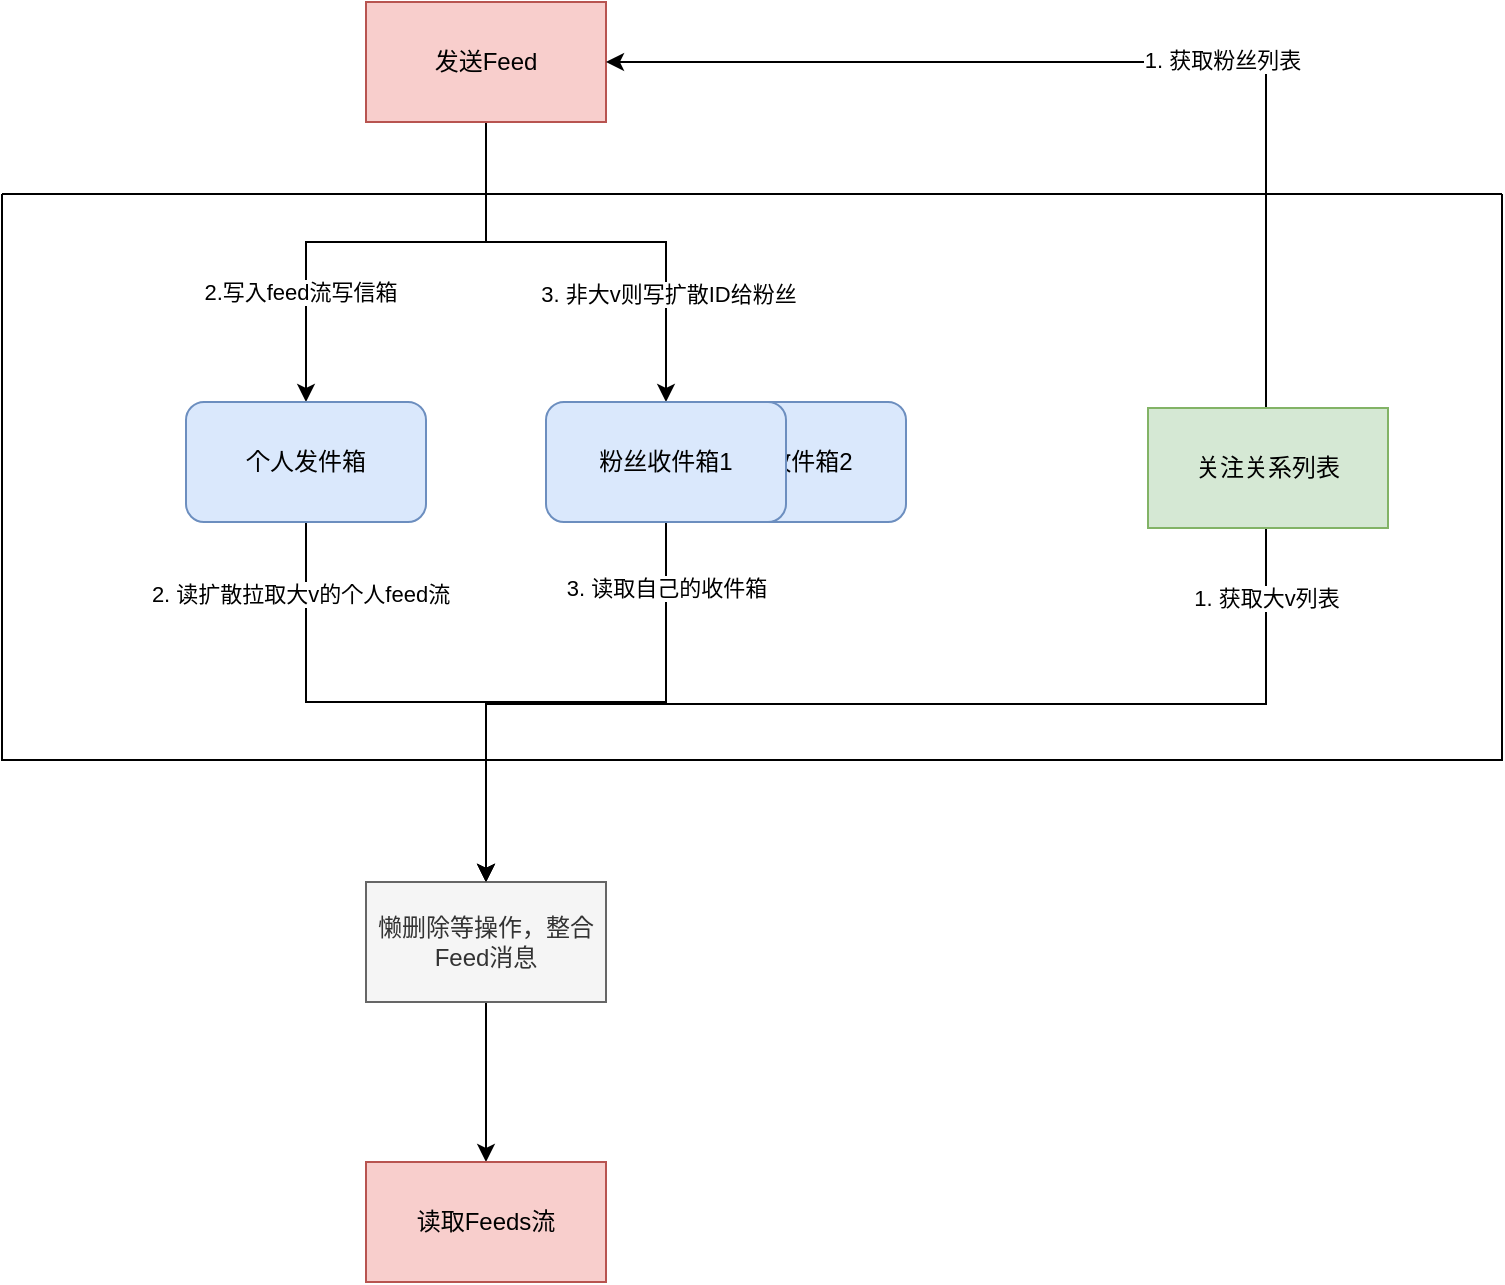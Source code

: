 <mxfile version="20.5.3" type="github">
  <diagram id="HrhVgEGG2dGDSIceCRAo" name="第 1 页">
    <mxGraphModel dx="1221" dy="642" grid="0" gridSize="10" guides="1" tooltips="1" connect="1" arrows="1" fold="1" page="1" pageScale="1" pageWidth="827" pageHeight="1169" math="0" shadow="0">
      <root>
        <mxCell id="0" />
        <mxCell id="1" parent="0" />
        <mxCell id="aGAowlKw3BV24nOgOgXg-7" value="粉丝收件箱2" style="rounded=1;whiteSpace=wrap;html=1;fillColor=#dae8fc;strokeColor=#6c8ebf;" vertex="1" parent="1">
          <mxGeometry x="391" y="438" width="120" height="60" as="geometry" />
        </mxCell>
        <mxCell id="aGAowlKw3BV24nOgOgXg-4" style="edgeStyle=orthogonalEdgeStyle;rounded=0;orthogonalLoop=1;jettySize=auto;html=1;entryX=0.5;entryY=0;entryDx=0;entryDy=0;" edge="1" parent="1" source="aGAowlKw3BV24nOgOgXg-1" target="aGAowlKw3BV24nOgOgXg-3">
          <mxGeometry relative="1" as="geometry">
            <Array as="points">
              <mxPoint x="301" y="358" />
              <mxPoint x="211" y="358" />
            </Array>
          </mxGeometry>
        </mxCell>
        <mxCell id="aGAowlKw3BV24nOgOgXg-13" value="2.写入feed流写信箱" style="edgeLabel;html=1;align=center;verticalAlign=middle;resizable=0;points=[];" vertex="1" connectable="0" parent="aGAowlKw3BV24nOgOgXg-4">
          <mxGeometry x="0.52" y="-3" relative="1" as="geometry">
            <mxPoint as="offset" />
          </mxGeometry>
        </mxCell>
        <mxCell id="aGAowlKw3BV24nOgOgXg-8" style="edgeStyle=orthogonalEdgeStyle;rounded=0;orthogonalLoop=1;jettySize=auto;html=1;entryX=0.5;entryY=0;entryDx=0;entryDy=0;" edge="1" parent="1" source="aGAowlKw3BV24nOgOgXg-1" target="aGAowlKw3BV24nOgOgXg-6">
          <mxGeometry relative="1" as="geometry">
            <Array as="points">
              <mxPoint x="301" y="358" />
              <mxPoint x="391" y="358" />
            </Array>
          </mxGeometry>
        </mxCell>
        <mxCell id="aGAowlKw3BV24nOgOgXg-15" value="3. 非大v则写扩散ID给粉丝" style="edgeLabel;html=1;align=center;verticalAlign=middle;resizable=0;points=[];" vertex="1" connectable="0" parent="aGAowlKw3BV24nOgOgXg-8">
          <mxGeometry x="0.529" y="1" relative="1" as="geometry">
            <mxPoint as="offset" />
          </mxGeometry>
        </mxCell>
        <mxCell id="aGAowlKw3BV24nOgOgXg-1" value="发送Feed" style="rounded=0;whiteSpace=wrap;html=1;fillColor=#f8cecc;strokeColor=#b85450;" vertex="1" parent="1">
          <mxGeometry x="241" y="238" width="120" height="60" as="geometry" />
        </mxCell>
        <mxCell id="aGAowlKw3BV24nOgOgXg-10" style="edgeStyle=orthogonalEdgeStyle;rounded=0;orthogonalLoop=1;jettySize=auto;html=1;entryX=0.5;entryY=0;entryDx=0;entryDy=0;" edge="1" parent="1" source="aGAowlKw3BV24nOgOgXg-3" target="aGAowlKw3BV24nOgOgXg-9">
          <mxGeometry relative="1" as="geometry" />
        </mxCell>
        <mxCell id="aGAowlKw3BV24nOgOgXg-18" value="2. 读扩散拉取大v的个人feed流" style="edgeLabel;html=1;align=center;verticalAlign=middle;resizable=0;points=[];" vertex="1" connectable="0" parent="aGAowlKw3BV24nOgOgXg-10">
          <mxGeometry x="-0.735" y="-3" relative="1" as="geometry">
            <mxPoint as="offset" />
          </mxGeometry>
        </mxCell>
        <mxCell id="aGAowlKw3BV24nOgOgXg-3" value="个人发件箱" style="rounded=1;whiteSpace=wrap;html=1;fillColor=#dae8fc;strokeColor=#6c8ebf;" vertex="1" parent="1">
          <mxGeometry x="151" y="438" width="120" height="60" as="geometry" />
        </mxCell>
        <mxCell id="aGAowlKw3BV24nOgOgXg-11" style="edgeStyle=orthogonalEdgeStyle;rounded=0;orthogonalLoop=1;jettySize=auto;html=1;entryX=0.5;entryY=0;entryDx=0;entryDy=0;" edge="1" parent="1" source="aGAowlKw3BV24nOgOgXg-6" target="aGAowlKw3BV24nOgOgXg-9">
          <mxGeometry relative="1" as="geometry" />
        </mxCell>
        <mxCell id="aGAowlKw3BV24nOgOgXg-19" value="3. 读取自己的收件箱" style="edgeLabel;html=1;align=center;verticalAlign=middle;resizable=0;points=[];" vertex="1" connectable="0" parent="aGAowlKw3BV24nOgOgXg-11">
          <mxGeometry x="-0.757" relative="1" as="geometry">
            <mxPoint as="offset" />
          </mxGeometry>
        </mxCell>
        <mxCell id="aGAowlKw3BV24nOgOgXg-6" value="粉丝收件箱1" style="rounded=1;whiteSpace=wrap;html=1;fillColor=#dae8fc;strokeColor=#6c8ebf;" vertex="1" parent="1">
          <mxGeometry x="331" y="438" width="120" height="60" as="geometry" />
        </mxCell>
        <mxCell id="aGAowlKw3BV24nOgOgXg-25" style="edgeStyle=orthogonalEdgeStyle;rounded=0;orthogonalLoop=1;jettySize=auto;html=1;entryX=0.5;entryY=0;entryDx=0;entryDy=0;" edge="1" parent="1" source="aGAowlKw3BV24nOgOgXg-9" target="aGAowlKw3BV24nOgOgXg-24">
          <mxGeometry relative="1" as="geometry" />
        </mxCell>
        <mxCell id="aGAowlKw3BV24nOgOgXg-9" value="懒删除等操作，整合Feed消息" style="whiteSpace=wrap;html=1;fillColor=#f5f5f5;strokeColor=#666666;fontColor=#333333;" vertex="1" parent="1">
          <mxGeometry x="241" y="678" width="120" height="60" as="geometry" />
        </mxCell>
        <mxCell id="aGAowlKw3BV24nOgOgXg-16" style="edgeStyle=orthogonalEdgeStyle;rounded=0;orthogonalLoop=1;jettySize=auto;html=1;entryX=1;entryY=0.5;entryDx=0;entryDy=0;" edge="1" parent="1" source="aGAowlKw3BV24nOgOgXg-12" target="aGAowlKw3BV24nOgOgXg-1">
          <mxGeometry relative="1" as="geometry">
            <Array as="points">
              <mxPoint x="691" y="268" />
            </Array>
          </mxGeometry>
        </mxCell>
        <mxCell id="aGAowlKw3BV24nOgOgXg-17" value="1. 获取粉丝列表" style="edgeLabel;html=1;align=center;verticalAlign=middle;resizable=0;points=[];" vertex="1" connectable="0" parent="aGAowlKw3BV24nOgOgXg-16">
          <mxGeometry x="-0.225" y="-1" relative="1" as="geometry">
            <mxPoint as="offset" />
          </mxGeometry>
        </mxCell>
        <mxCell id="aGAowlKw3BV24nOgOgXg-20" style="edgeStyle=orthogonalEdgeStyle;rounded=0;orthogonalLoop=1;jettySize=auto;html=1;entryX=0.5;entryY=0;entryDx=0;entryDy=0;" edge="1" parent="1" source="aGAowlKw3BV24nOgOgXg-12" target="aGAowlKw3BV24nOgOgXg-9">
          <mxGeometry relative="1" as="geometry">
            <Array as="points">
              <mxPoint x="691" y="589" />
              <mxPoint x="301" y="589" />
            </Array>
          </mxGeometry>
        </mxCell>
        <mxCell id="aGAowlKw3BV24nOgOgXg-23" value="1. 获取大v列表" style="edgeLabel;html=1;align=center;verticalAlign=middle;resizable=0;points=[];" vertex="1" connectable="0" parent="aGAowlKw3BV24nOgOgXg-20">
          <mxGeometry x="-0.877" relative="1" as="geometry">
            <mxPoint as="offset" />
          </mxGeometry>
        </mxCell>
        <mxCell id="aGAowlKw3BV24nOgOgXg-12" value="关注关系列表" style="whiteSpace=wrap;html=1;fillColor=#d5e8d4;strokeColor=#82b366;" vertex="1" parent="1">
          <mxGeometry x="632" y="441" width="120" height="60" as="geometry" />
        </mxCell>
        <mxCell id="aGAowlKw3BV24nOgOgXg-24" value="读取Feeds流" style="whiteSpace=wrap;html=1;fillColor=#f8cecc;strokeColor=#b85450;" vertex="1" parent="1">
          <mxGeometry x="241" y="818" width="120" height="60" as="geometry" />
        </mxCell>
        <mxCell id="aGAowlKw3BV24nOgOgXg-26" value="" style="swimlane;startSize=0;" vertex="1" parent="1">
          <mxGeometry x="59" y="334" width="750" height="283" as="geometry" />
        </mxCell>
      </root>
    </mxGraphModel>
  </diagram>
</mxfile>

